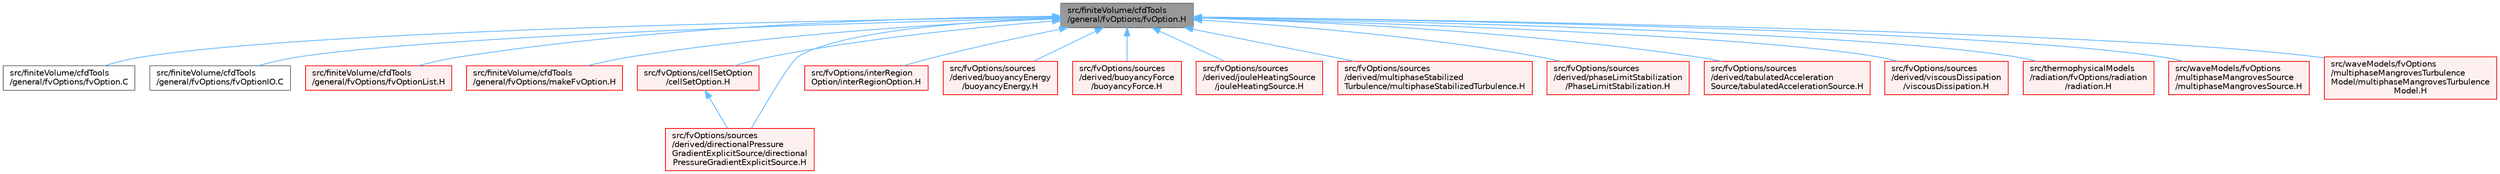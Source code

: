 digraph "src/finiteVolume/cfdTools/general/fvOptions/fvOption.H"
{
 // LATEX_PDF_SIZE
  bgcolor="transparent";
  edge [fontname=Helvetica,fontsize=10,labelfontname=Helvetica,labelfontsize=10];
  node [fontname=Helvetica,fontsize=10,shape=box,height=0.2,width=0.4];
  Node1 [id="Node000001",label="src/finiteVolume/cfdTools\l/general/fvOptions/fvOption.H",height=0.2,width=0.4,color="gray40", fillcolor="grey60", style="filled", fontcolor="black",tooltip=" "];
  Node1 -> Node2 [id="edge1_Node000001_Node000002",dir="back",color="steelblue1",style="solid",tooltip=" "];
  Node2 [id="Node000002",label="src/finiteVolume/cfdTools\l/general/fvOptions/fvOption.C",height=0.2,width=0.4,color="grey40", fillcolor="white", style="filled",URL="$fvOption_8C.html",tooltip=" "];
  Node1 -> Node3 [id="edge2_Node000001_Node000003",dir="back",color="steelblue1",style="solid",tooltip=" "];
  Node3 [id="Node000003",label="src/finiteVolume/cfdTools\l/general/fvOptions/fvOptionIO.C",height=0.2,width=0.4,color="grey40", fillcolor="white", style="filled",URL="$fvOptionIO_8C.html",tooltip=" "];
  Node1 -> Node4 [id="edge3_Node000001_Node000004",dir="back",color="steelblue1",style="solid",tooltip=" "];
  Node4 [id="Node000004",label="src/finiteVolume/cfdTools\l/general/fvOptions/fvOptionList.H",height=0.2,width=0.4,color="red", fillcolor="#FFF0F0", style="filled",URL="$fvOptionList_8H.html",tooltip=" "];
  Node1 -> Node121 [id="edge4_Node000001_Node000121",dir="back",color="steelblue1",style="solid",tooltip=" "];
  Node121 [id="Node000121",label="src/finiteVolume/cfdTools\l/general/fvOptions/makeFvOption.H",height=0.2,width=0.4,color="red", fillcolor="#FFF0F0", style="filled",URL="$makeFvOption_8H.html",tooltip=" "];
  Node1 -> Node126 [id="edge5_Node000001_Node000126",dir="back",color="steelblue1",style="solid",tooltip=" "];
  Node126 [id="Node000126",label="src/fvOptions/cellSetOption\l/cellSetOption.H",height=0.2,width=0.4,color="red", fillcolor="#FFF0F0", style="filled",URL="$cellSetOption_8H.html",tooltip=" "];
  Node126 -> Node172 [id="edge6_Node000126_Node000172",dir="back",color="steelblue1",style="solid",tooltip=" "];
  Node172 [id="Node000172",label="src/fvOptions/sources\l/derived/directionalPressure\lGradientExplicitSource/directional\lPressureGradientExplicitSource.H",height=0.2,width=0.4,color="red", fillcolor="#FFF0F0", style="filled",URL="$directionalPressureGradientExplicitSource_8H.html",tooltip=" "];
  Node1 -> Node203 [id="edge7_Node000001_Node000203",dir="back",color="steelblue1",style="solid",tooltip=" "];
  Node203 [id="Node000203",label="src/fvOptions/interRegion\lOption/interRegionOption.H",height=0.2,width=0.4,color="red", fillcolor="#FFF0F0", style="filled",URL="$interRegionOption_8H.html",tooltip=" "];
  Node1 -> Node216 [id="edge8_Node000001_Node000216",dir="back",color="steelblue1",style="solid",tooltip=" "];
  Node216 [id="Node000216",label="src/fvOptions/sources\l/derived/buoyancyEnergy\l/buoyancyEnergy.H",height=0.2,width=0.4,color="red", fillcolor="#FFF0F0", style="filled",URL="$buoyancyEnergy_8H.html",tooltip=" "];
  Node1 -> Node218 [id="edge9_Node000001_Node000218",dir="back",color="steelblue1",style="solid",tooltip=" "];
  Node218 [id="Node000218",label="src/fvOptions/sources\l/derived/buoyancyForce\l/buoyancyForce.H",height=0.2,width=0.4,color="red", fillcolor="#FFF0F0", style="filled",URL="$buoyancyForce_8H.html",tooltip=" "];
  Node1 -> Node172 [id="edge10_Node000001_Node000172",dir="back",color="steelblue1",style="solid",tooltip=" "];
  Node1 -> Node220 [id="edge11_Node000001_Node000220",dir="back",color="steelblue1",style="solid",tooltip=" "];
  Node220 [id="Node000220",label="src/fvOptions/sources\l/derived/jouleHeatingSource\l/jouleHeatingSource.H",height=0.2,width=0.4,color="red", fillcolor="#FFF0F0", style="filled",URL="$fvOptions_2sources_2derived_2jouleHeatingSource_2jouleHeatingSource_8H.html",tooltip=" "];
  Node1 -> Node222 [id="edge12_Node000001_Node000222",dir="back",color="steelblue1",style="solid",tooltip=" "];
  Node222 [id="Node000222",label="src/fvOptions/sources\l/derived/multiphaseStabilized\lTurbulence/multiphaseStabilizedTurbulence.H",height=0.2,width=0.4,color="red", fillcolor="#FFF0F0", style="filled",URL="$multiphaseStabilizedTurbulence_8H.html",tooltip=" "];
  Node1 -> Node224 [id="edge13_Node000001_Node000224",dir="back",color="steelblue1",style="solid",tooltip=" "];
  Node224 [id="Node000224",label="src/fvOptions/sources\l/derived/phaseLimitStabilization\l/PhaseLimitStabilization.H",height=0.2,width=0.4,color="red", fillcolor="#FFF0F0", style="filled",URL="$PhaseLimitStabilization_8H.html",tooltip=" "];
  Node1 -> Node226 [id="edge14_Node000001_Node000226",dir="back",color="steelblue1",style="solid",tooltip=" "];
  Node226 [id="Node000226",label="src/fvOptions/sources\l/derived/tabulatedAcceleration\lSource/tabulatedAccelerationSource.H",height=0.2,width=0.4,color="red", fillcolor="#FFF0F0", style="filled",URL="$tabulatedAccelerationSource_8H.html",tooltip=" "];
  Node1 -> Node229 [id="edge15_Node000001_Node000229",dir="back",color="steelblue1",style="solid",tooltip=" "];
  Node229 [id="Node000229",label="src/fvOptions/sources\l/derived/viscousDissipation\l/viscousDissipation.H",height=0.2,width=0.4,color="red", fillcolor="#FFF0F0", style="filled",URL="$viscousDissipation_8H.html",tooltip=" "];
  Node1 -> Node231 [id="edge16_Node000001_Node000231",dir="back",color="steelblue1",style="solid",tooltip=" "];
  Node231 [id="Node000231",label="src/thermophysicalModels\l/radiation/fvOptions/radiation\l/radiation.H",height=0.2,width=0.4,color="red", fillcolor="#FFF0F0", style="filled",URL="$radiation_8H.html",tooltip=" "];
  Node1 -> Node233 [id="edge17_Node000001_Node000233",dir="back",color="steelblue1",style="solid",tooltip=" "];
  Node233 [id="Node000233",label="src/waveModels/fvOptions\l/multiphaseMangrovesSource\l/multiphaseMangrovesSource.H",height=0.2,width=0.4,color="red", fillcolor="#FFF0F0", style="filled",URL="$multiphaseMangrovesSource_8H.html",tooltip=" "];
  Node1 -> Node235 [id="edge18_Node000001_Node000235",dir="back",color="steelblue1",style="solid",tooltip=" "];
  Node235 [id="Node000235",label="src/waveModels/fvOptions\l/multiphaseMangrovesTurbulence\lModel/multiphaseMangrovesTurbulence\lModel.H",height=0.2,width=0.4,color="red", fillcolor="#FFF0F0", style="filled",URL="$multiphaseMangrovesTurbulenceModel_8H.html",tooltip=" "];
}
